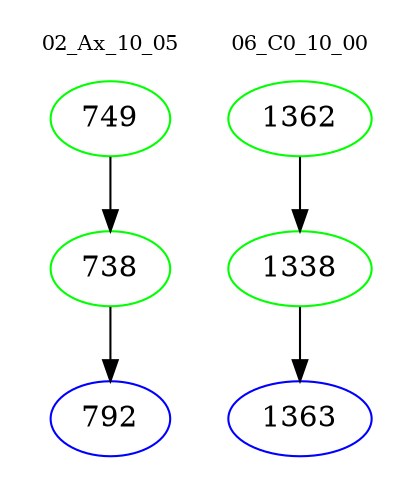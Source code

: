 digraph{
subgraph cluster_0 {
color = white
label = "02_Ax_10_05";
fontsize=10;
T0_749 [label="749", color="green"]
T0_749 -> T0_738 [color="black"]
T0_738 [label="738", color="green"]
T0_738 -> T0_792 [color="black"]
T0_792 [label="792", color="blue"]
}
subgraph cluster_1 {
color = white
label = "06_C0_10_00";
fontsize=10;
T1_1362 [label="1362", color="green"]
T1_1362 -> T1_1338 [color="black"]
T1_1338 [label="1338", color="green"]
T1_1338 -> T1_1363 [color="black"]
T1_1363 [label="1363", color="blue"]
}
}
